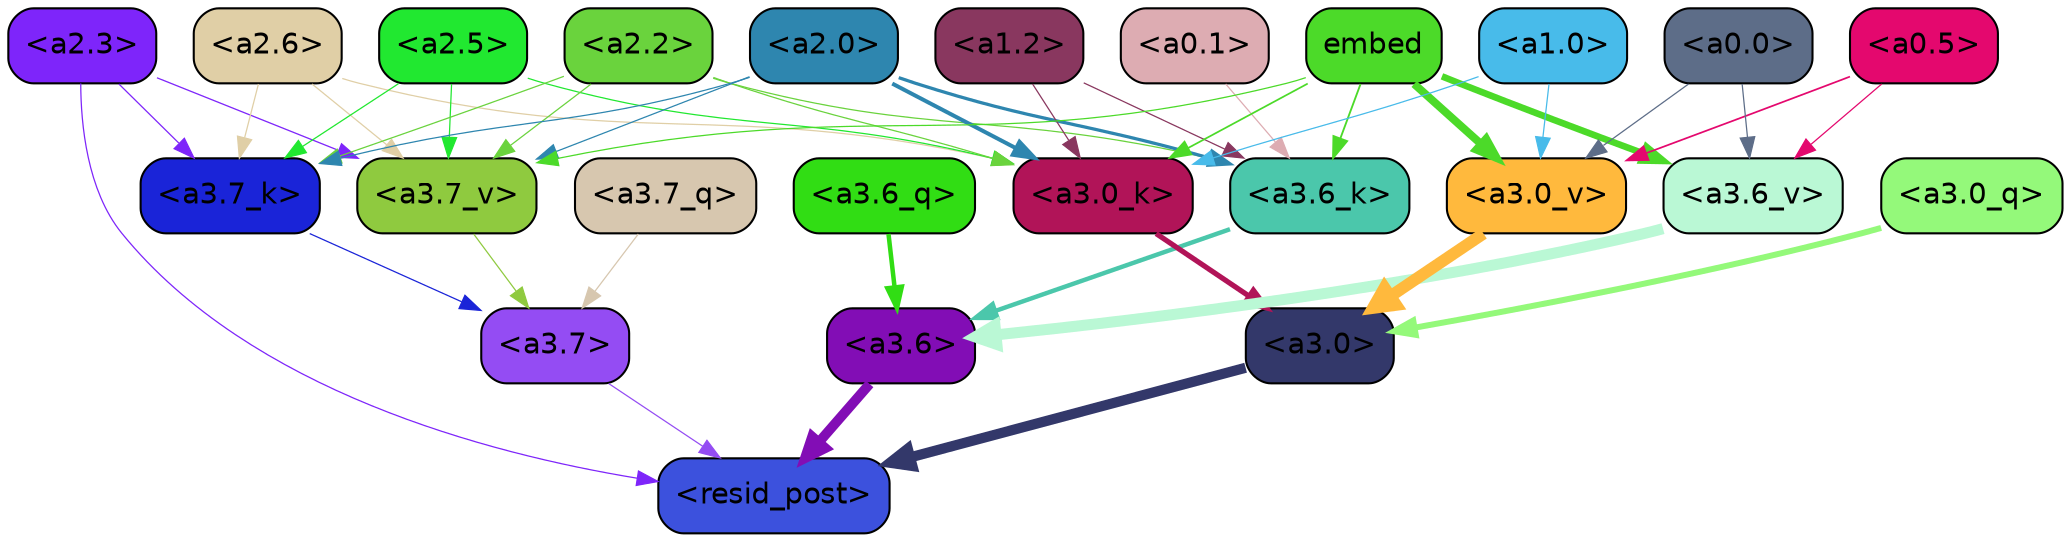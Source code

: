 strict digraph "" {
	graph [bgcolor=transparent,
		layout=dot,
		overlap=false,
		splines=true
	];
	"<a3.7>"	[color=black,
		fillcolor="#944cf3",
		fontname=Helvetica,
		shape=box,
		style="filled, rounded"];
	"<resid_post>"	[color=black,
		fillcolor="#3c51dd",
		fontname=Helvetica,
		shape=box,
		style="filled, rounded"];
	"<a3.7>" -> "<resid_post>"	[color="#944cf3",
		penwidth=0.6];
	"<a3.6>"	[color=black,
		fillcolor="#820db5",
		fontname=Helvetica,
		shape=box,
		style="filled, rounded"];
	"<a3.6>" -> "<resid_post>"	[color="#820db5",
		penwidth=4.751592040061951];
	"<a3.0>"	[color=black,
		fillcolor="#33386a",
		fontname=Helvetica,
		shape=box,
		style="filled, rounded"];
	"<a3.0>" -> "<resid_post>"	[color="#33386a",
		penwidth=4.904066681861877];
	"<a2.3>"	[color=black,
		fillcolor="#7e25fa",
		fontname=Helvetica,
		shape=box,
		style="filled, rounded"];
	"<a2.3>" -> "<resid_post>"	[color="#7e25fa",
		penwidth=0.6];
	"<a3.7_k>"	[color=black,
		fillcolor="#1a24d8",
		fontname=Helvetica,
		shape=box,
		style="filled, rounded"];
	"<a2.3>" -> "<a3.7_k>"	[color="#7e25fa",
		penwidth=0.6069068089127541];
	"<a3.7_v>"	[color=black,
		fillcolor="#8fca3f",
		fontname=Helvetica,
		shape=box,
		style="filled, rounded"];
	"<a2.3>" -> "<a3.7_v>"	[color="#7e25fa",
		penwidth=0.6];
	"<a3.7_q>"	[color=black,
		fillcolor="#d7c7af",
		fontname=Helvetica,
		shape=box,
		style="filled, rounded"];
	"<a3.7_q>" -> "<a3.7>"	[color="#d7c7af",
		penwidth=0.6];
	"<a3.6_q>"	[color=black,
		fillcolor="#31dd14",
		fontname=Helvetica,
		shape=box,
		style="filled, rounded"];
	"<a3.6_q>" -> "<a3.6>"	[color="#31dd14",
		penwidth=2.160832464694977];
	"<a3.0_q>"	[color=black,
		fillcolor="#94f97a",
		fontname=Helvetica,
		shape=box,
		style="filled, rounded"];
	"<a3.0_q>" -> "<a3.0>"	[color="#94f97a",
		penwidth=2.870753765106201];
	"<a3.7_k>" -> "<a3.7>"	[color="#1a24d8",
		penwidth=0.6];
	"<a3.6_k>"	[color=black,
		fillcolor="#4bc7ab",
		fontname=Helvetica,
		shape=box,
		style="filled, rounded"];
	"<a3.6_k>" -> "<a3.6>"	[color="#4bc7ab",
		penwidth=2.13908451795578];
	"<a3.0_k>"	[color=black,
		fillcolor="#b11458",
		fontname=Helvetica,
		shape=box,
		style="filled, rounded"];
	"<a3.0_k>" -> "<a3.0>"	[color="#b11458",
		penwidth=2.520303964614868];
	"<a3.7_v>" -> "<a3.7>"	[color="#8fca3f",
		penwidth=0.6];
	"<a3.6_v>"	[color=black,
		fillcolor="#baf8d5",
		fontname=Helvetica,
		shape=box,
		style="filled, rounded"];
	"<a3.6_v>" -> "<a3.6>"	[color="#baf8d5",
		penwidth=5.297133803367615];
	"<a3.0_v>"	[color=black,
		fillcolor="#ffb93d",
		fontname=Helvetica,
		shape=box,
		style="filled, rounded"];
	"<a3.0_v>" -> "<a3.0>"	[color="#ffb93d",
		penwidth=5.680712580680847];
	"<a2.6>"	[color=black,
		fillcolor="#e0cfa6",
		fontname=Helvetica,
		shape=box,
		style="filled, rounded"];
	"<a2.6>" -> "<a3.7_k>"	[color="#e0cfa6",
		penwidth=0.6];
	"<a2.6>" -> "<a3.0_k>"	[color="#e0cfa6",
		penwidth=0.6];
	"<a2.6>" -> "<a3.7_v>"	[color="#e0cfa6",
		penwidth=0.6];
	"<a2.5>"	[color=black,
		fillcolor="#21e830",
		fontname=Helvetica,
		shape=box,
		style="filled, rounded"];
	"<a2.5>" -> "<a3.7_k>"	[color="#21e830",
		penwidth=0.6];
	"<a2.5>" -> "<a3.0_k>"	[color="#21e830",
		penwidth=0.6];
	"<a2.5>" -> "<a3.7_v>"	[color="#21e830",
		penwidth=0.6];
	"<a2.2>"	[color=black,
		fillcolor="#6ad33d",
		fontname=Helvetica,
		shape=box,
		style="filled, rounded"];
	"<a2.2>" -> "<a3.7_k>"	[color="#6ad33d",
		penwidth=0.6];
	"<a2.2>" -> "<a3.6_k>"	[color="#6ad33d",
		penwidth=0.6];
	"<a2.2>" -> "<a3.0_k>"	[color="#6ad33d",
		penwidth=0.6];
	"<a2.2>" -> "<a3.7_v>"	[color="#6ad33d",
		penwidth=0.6];
	"<a2.0>"	[color=black,
		fillcolor="#2e86af",
		fontname=Helvetica,
		shape=box,
		style="filled, rounded"];
	"<a2.0>" -> "<a3.7_k>"	[color="#2e86af",
		penwidth=0.6];
	"<a2.0>" -> "<a3.6_k>"	[color="#2e86af",
		penwidth=1.564806342124939];
	"<a2.0>" -> "<a3.0_k>"	[color="#2e86af",
		penwidth=1.9353990852832794];
	"<a2.0>" -> "<a3.7_v>"	[color="#2e86af",
		penwidth=0.6];
	"<a1.2>"	[color=black,
		fillcolor="#89375f",
		fontname=Helvetica,
		shape=box,
		style="filled, rounded"];
	"<a1.2>" -> "<a3.6_k>"	[color="#89375f",
		penwidth=0.6];
	"<a1.2>" -> "<a3.0_k>"	[color="#89375f",
		penwidth=0.6];
	"<a0.1>"	[color=black,
		fillcolor="#ddacb2",
		fontname=Helvetica,
		shape=box,
		style="filled, rounded"];
	"<a0.1>" -> "<a3.6_k>"	[color="#ddacb2",
		penwidth=0.6];
	embed	[color=black,
		fillcolor="#4cda29",
		fontname=Helvetica,
		shape=box,
		style="filled, rounded"];
	embed -> "<a3.6_k>"	[color="#4cda29",
		penwidth=0.8915999233722687];
	embed -> "<a3.0_k>"	[color="#4cda29",
		penwidth=0.832088902592659];
	embed -> "<a3.7_v>"	[color="#4cda29",
		penwidth=0.6];
	embed -> "<a3.6_v>"	[color="#4cda29",
		penwidth=3.1840110421180725];
	embed -> "<a3.0_v>"	[color="#4cda29",
		penwidth=3.8132747188210487];
	"<a1.0>"	[color=black,
		fillcolor="#48bbea",
		fontname=Helvetica,
		shape=box,
		style="filled, rounded"];
	"<a1.0>" -> "<a3.0_k>"	[color="#48bbea",
		penwidth=0.6];
	"<a1.0>" -> "<a3.0_v>"	[color="#48bbea",
		penwidth=0.6];
	"<a0.5>"	[color=black,
		fillcolor="#e4086e",
		fontname=Helvetica,
		shape=box,
		style="filled, rounded"];
	"<a0.5>" -> "<a3.6_v>"	[color="#e4086e",
		penwidth=0.6];
	"<a0.5>" -> "<a3.0_v>"	[color="#e4086e",
		penwidth=0.8331108838319778];
	"<a0.0>"	[color=black,
		fillcolor="#5d6d88",
		fontname=Helvetica,
		shape=box,
		style="filled, rounded"];
	"<a0.0>" -> "<a3.6_v>"	[color="#5d6d88",
		penwidth=0.6];
	"<a0.0>" -> "<a3.0_v>"	[color="#5d6d88",
		penwidth=0.6];
}
